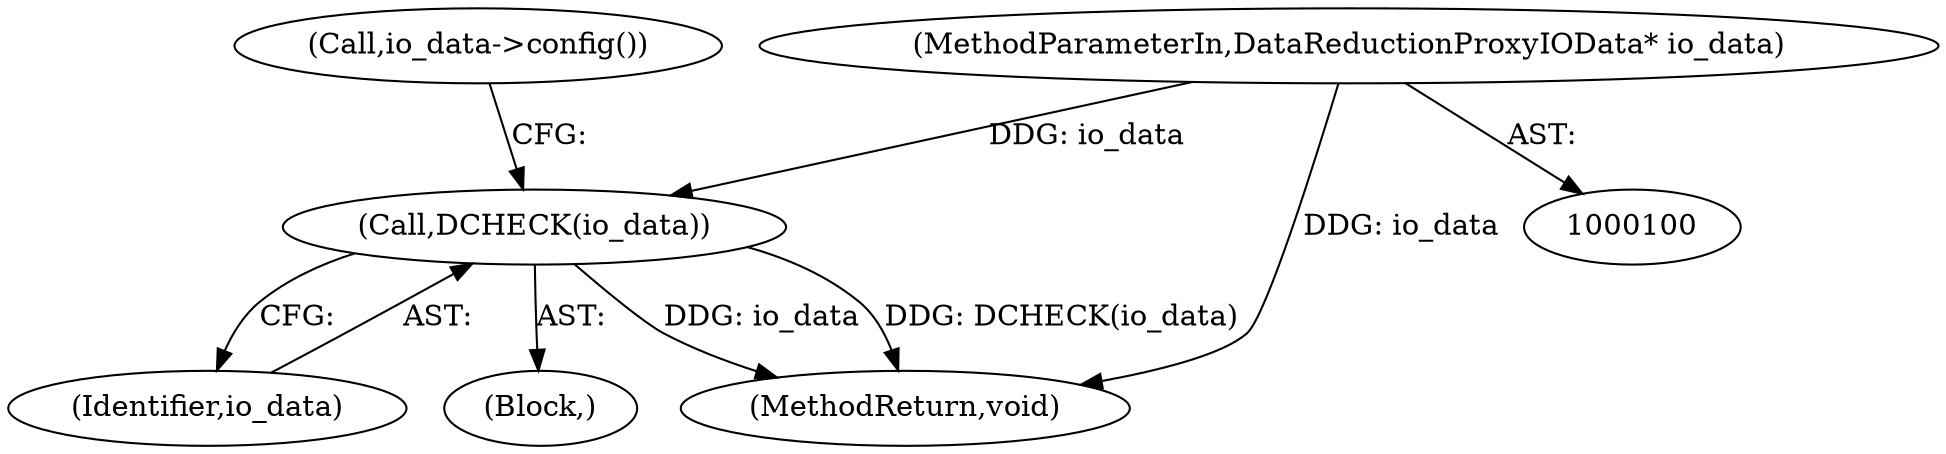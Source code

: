 digraph "0_Chrome_c995d4fe5e96f4d6d4a88b7867279b08e72d2579_4@pointer" {
"1000109" [label="(Call,DCHECK(io_data))"];
"1000102" [label="(MethodParameterIn,DataReductionProxyIOData* io_data)"];
"1000110" [label="(Identifier,io_data)"];
"1000112" [label="(Call,io_data->config())"];
"1000109" [label="(Call,DCHECK(io_data))"];
"1000102" [label="(MethodParameterIn,DataReductionProxyIOData* io_data)"];
"1000104" [label="(Block,)"];
"1000145" [label="(MethodReturn,void)"];
"1000109" -> "1000104"  [label="AST: "];
"1000109" -> "1000110"  [label="CFG: "];
"1000110" -> "1000109"  [label="AST: "];
"1000112" -> "1000109"  [label="CFG: "];
"1000109" -> "1000145"  [label="DDG: io_data"];
"1000109" -> "1000145"  [label="DDG: DCHECK(io_data)"];
"1000102" -> "1000109"  [label="DDG: io_data"];
"1000102" -> "1000100"  [label="AST: "];
"1000102" -> "1000145"  [label="DDG: io_data"];
}
